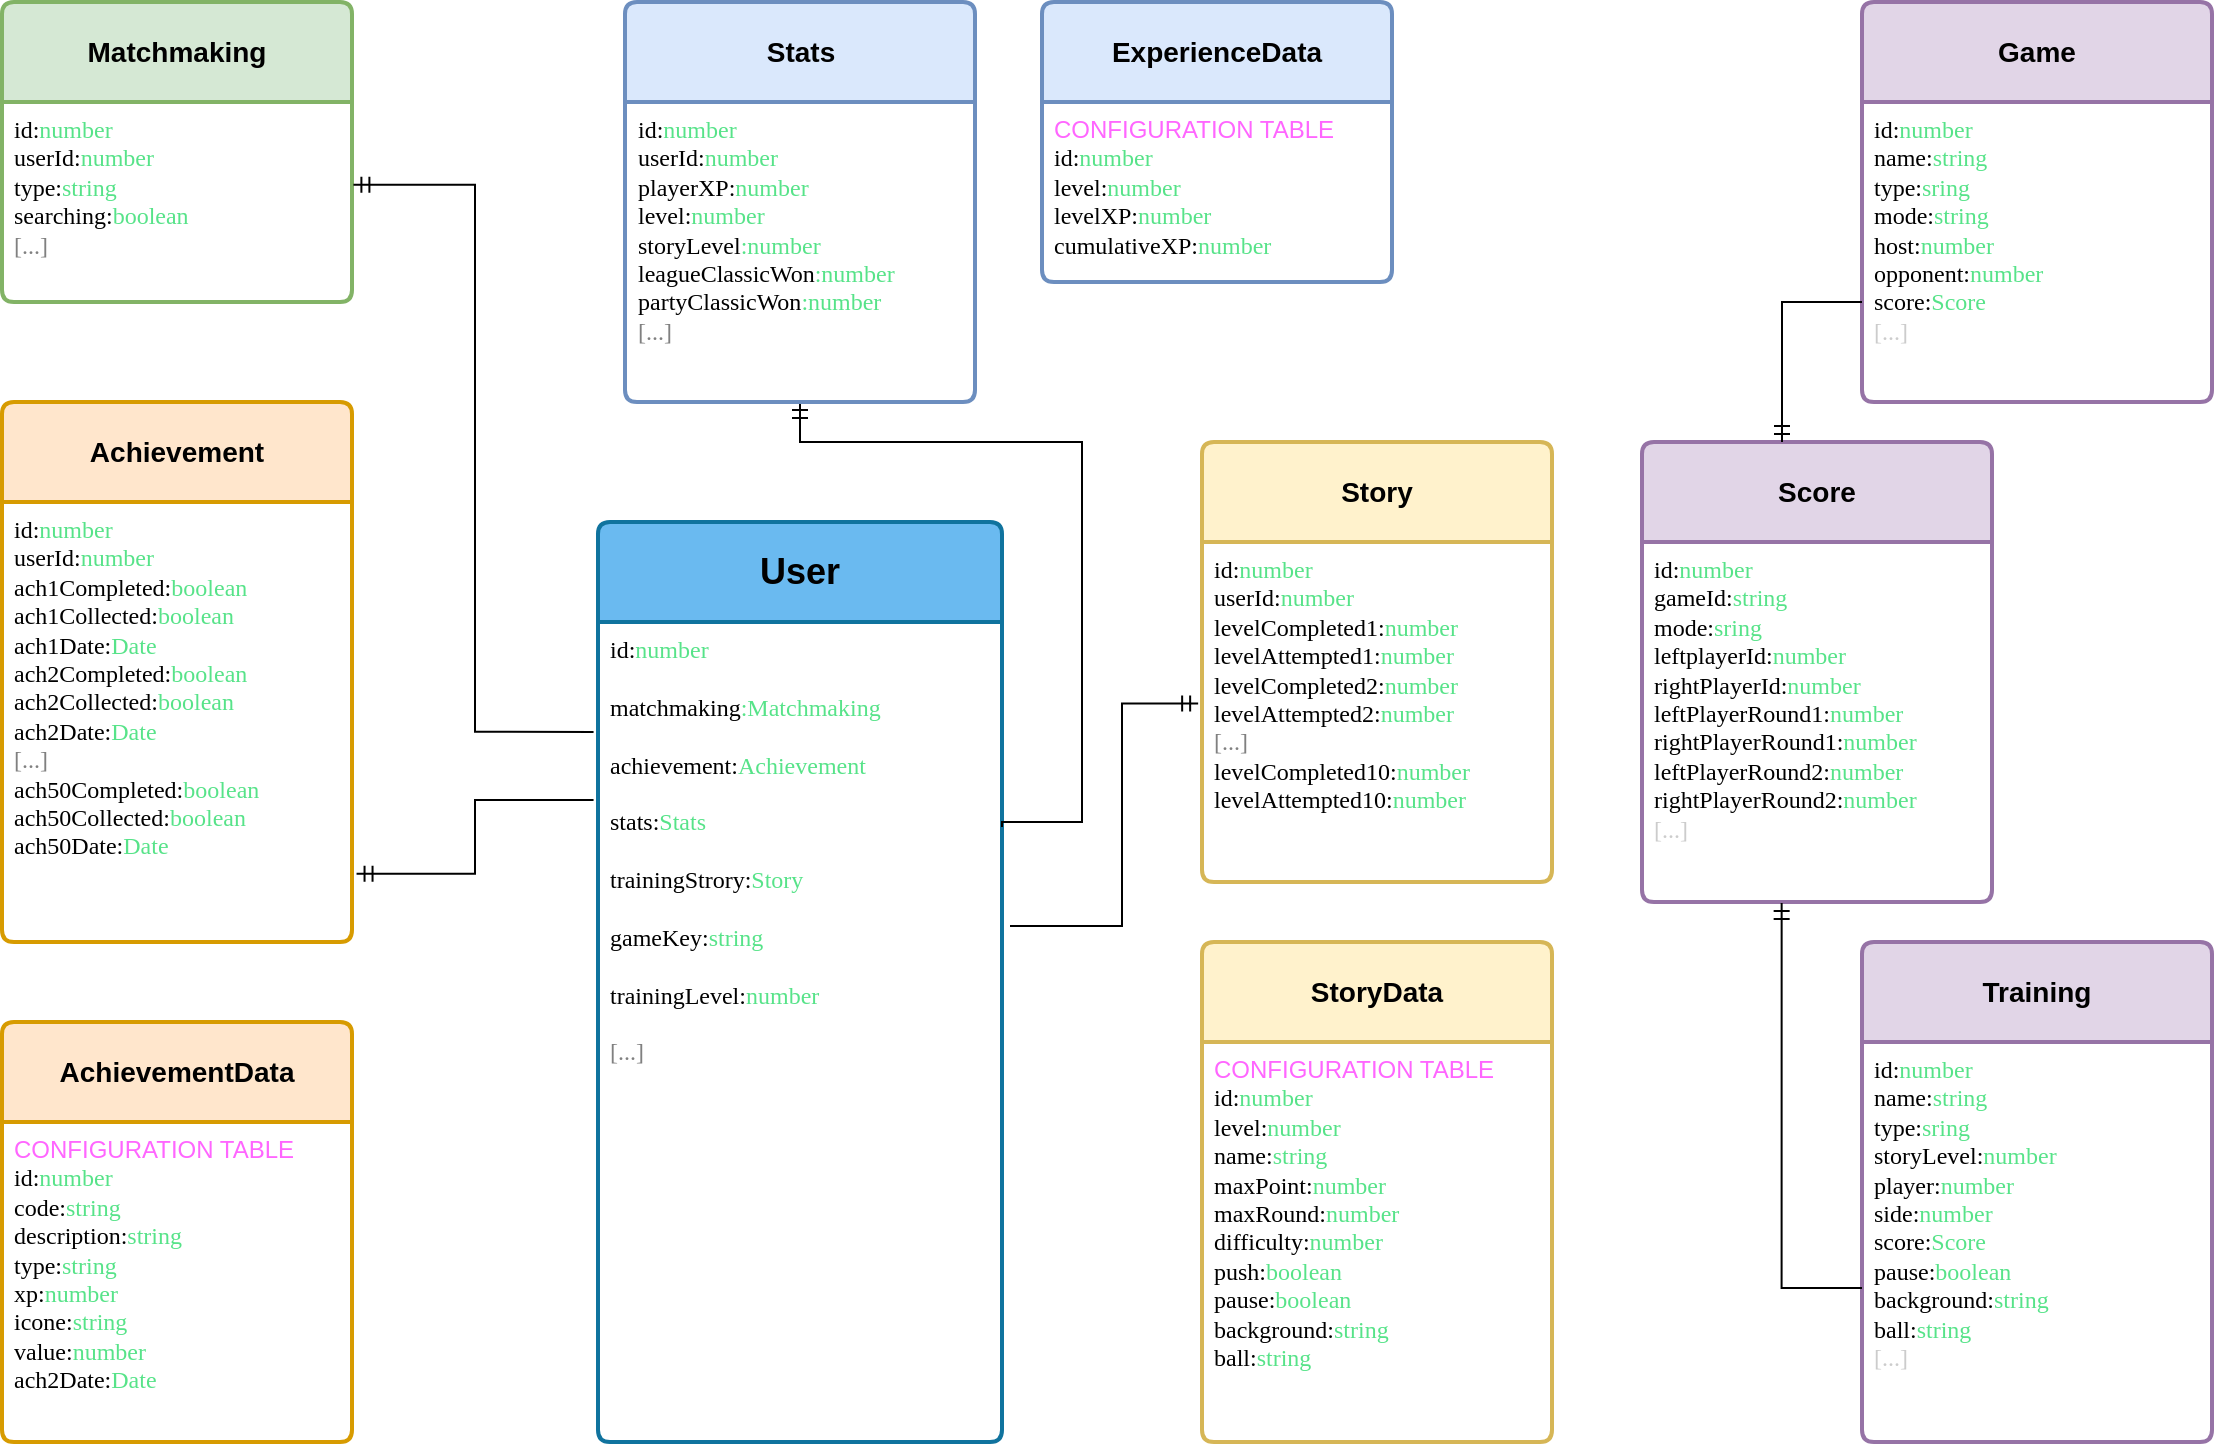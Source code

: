 <mxfile version="21.8.2" type="device">
  <diagram name="Page-1" id="lZIOslRT0oEuY_ROMTBl">
    <mxGraphModel dx="660" dy="1004" grid="1" gridSize="10" guides="1" tooltips="1" connect="1" arrows="1" fold="1" page="1" pageScale="1" pageWidth="1169" pageHeight="827" math="0" shadow="0">
      <root>
        <mxCell id="0" />
        <mxCell id="1" parent="0" />
        <mxCell id="j-FZtMcil6Uh2wWwceDC-28" value="&lt;b&gt;&lt;font style=&quot;font-size: 18px;&quot;&gt;User&lt;/font&gt;&lt;/b&gt;" style="swimlane;childLayout=stackLayout;horizontal=1;startSize=50;horizontalStack=0;rounded=1;fontSize=14;fontStyle=0;strokeWidth=2;resizeParent=0;resizeLast=1;shadow=0;dashed=0;align=center;arcSize=4;whiteSpace=wrap;html=1;fillColor=#6ABAF0;strokeColor=#10739e;" vertex="1" parent="1">
          <mxGeometry x="338" y="300" width="202" height="460" as="geometry">
            <mxRectangle x="425" y="280" width="80" height="50" as="alternateBounds" />
          </mxGeometry>
        </mxCell>
        <mxCell id="j-FZtMcil6Uh2wWwceDC-137" value="" style="edgeStyle=orthogonalEdgeStyle;fontSize=12;html=1;endArrow=ERmandOne;rounded=0;exitX=1;exitY=0.25;exitDx=0;exitDy=0;elbow=vertical;entryX=-0.011;entryY=0.475;entryDx=0;entryDy=0;entryPerimeter=0;" edge="1" parent="j-FZtMcil6Uh2wWwceDC-28" target="j-FZtMcil6Uh2wWwceDC-130">
          <mxGeometry width="100" height="100" relative="1" as="geometry">
            <mxPoint x="206" y="202" as="sourcePoint" />
            <mxPoint x="282" y="60" as="targetPoint" />
            <Array as="points">
              <mxPoint x="262" y="202" />
              <mxPoint x="262" y="91" />
            </Array>
          </mxGeometry>
        </mxCell>
        <mxCell id="j-FZtMcil6Uh2wWwceDC-126" value="" style="edgeStyle=orthogonalEdgeStyle;fontSize=12;html=1;endArrow=ERmandOne;rounded=0;exitX=1;exitY=0.25;exitDx=0;exitDy=0;entryX=0.5;entryY=1;entryDx=0;entryDy=0;elbow=vertical;" edge="1" parent="j-FZtMcil6Uh2wWwceDC-28" source="j-FZtMcil6Uh2wWwceDC-29" target="j-FZtMcil6Uh2wWwceDC-75">
          <mxGeometry width="100" height="100" relative="1" as="geometry">
            <mxPoint x="434" y="101" as="sourcePoint" />
            <mxPoint x="252" y="-180" as="targetPoint" />
            <Array as="points">
              <mxPoint x="202" y="150" />
              <mxPoint x="242" y="150" />
              <mxPoint x="242" y="-40" />
              <mxPoint x="101" y="-40" />
            </Array>
          </mxGeometry>
        </mxCell>
        <mxCell id="j-FZtMcil6Uh2wWwceDC-29" value="&lt;div&gt;&lt;font face=&quot;Lucida Console&quot;&gt;id:&lt;font color=&quot;#57e389&quot;&gt;number&lt;/font&gt;&lt;/font&gt;&lt;/div&gt;&lt;div&gt;&lt;font face=&quot;Lucida Console&quot;&gt;&lt;font color=&quot;#57e389&quot;&gt;&lt;br&gt;&lt;/font&gt;&lt;/font&gt;&lt;/div&gt;&lt;div&gt;&lt;font face=&quot;Lucida Console&quot;&gt;matchmaking&lt;font color=&quot;#57e389&quot;&gt;:Matchmaking&lt;br&gt;&lt;/font&gt;&lt;/font&gt;&lt;/div&gt;&lt;div&gt;&lt;div&gt;&lt;font face=&quot;Lucida Console&quot;&gt;&lt;br&gt;&lt;/font&gt;&lt;/div&gt;&lt;div&gt;&lt;font face=&quot;Lucida Console&quot;&gt;achievement:&lt;font color=&quot;#57e389&quot;&gt;Achievement&lt;/font&gt;&lt;/font&gt;&lt;div&gt;&lt;font face=&quot;Lucida Console&quot;&gt;&lt;br&gt;&lt;/font&gt;&lt;/div&gt;&lt;div&gt;&lt;font face=&quot;Lucida Console&quot;&gt;stats:&lt;font color=&quot;#57e389&quot;&gt;Stats&lt;/font&gt;&lt;/font&gt;&lt;/div&gt;&lt;/div&gt;&lt;/div&gt;&lt;div&gt;&lt;div&gt;&lt;font face=&quot;Lucida Console&quot;&gt;&lt;br&gt;&lt;/font&gt;&lt;/div&gt;&lt;div&gt;&lt;font face=&quot;Lucida Console&quot;&gt;trainingStrory:&lt;font color=&quot;#57e389&quot;&gt;Story&lt;/font&gt;&lt;/font&gt;&lt;/div&gt;&lt;/div&gt;&lt;div&gt;&lt;div&gt;&lt;div&gt;&lt;div&gt;&lt;div&gt;&lt;div&gt;&lt;div&gt;&lt;div&gt;&lt;font face=&quot;Lucida Console&quot;&gt;&lt;br&gt;&lt;/font&gt;&lt;/div&gt;&lt;div&gt;&lt;font face=&quot;Lucida Console&quot;&gt;gameKey:&lt;font color=&quot;#57e389&quot;&gt;string&lt;/font&gt;&lt;/font&gt;&lt;/div&gt;&lt;/div&gt;&lt;/div&gt;&lt;/div&gt;&lt;/div&gt;&lt;/div&gt;&lt;/div&gt;&lt;/div&gt;&lt;div&gt;&lt;div&gt;&lt;div&gt;&lt;div&gt;&lt;font face=&quot;Lucida Console&quot;&gt;&lt;br&gt;&lt;/font&gt;&lt;/div&gt;&lt;div&gt;&lt;font face=&quot;Lucida Console&quot;&gt;trainingLevel:&lt;font color=&quot;#57e389&quot;&gt;number&lt;/font&gt;&lt;/font&gt;&lt;/div&gt;&lt;/div&gt;&lt;/div&gt;&lt;/div&gt;&lt;div&gt;&lt;font face=&quot;Lucida Console&quot; color=&quot;#808080&quot;&gt;&lt;br&gt;&lt;/font&gt;&lt;/div&gt;&lt;div&gt;&lt;font face=&quot;Lucida Console&quot; color=&quot;#808080&quot;&gt;[...]&lt;/font&gt;&lt;font face=&quot;Lucida Console&quot;&gt;&lt;br&gt;&lt;/font&gt;&lt;/div&gt;" style="align=left;strokeColor=none;fillColor=none;spacingLeft=4;fontSize=12;verticalAlign=top;resizable=0;rotatable=0;part=1;html=1;" vertex="1" parent="j-FZtMcil6Uh2wWwceDC-28">
          <mxGeometry y="50" width="202" height="410" as="geometry" />
        </mxCell>
        <mxCell id="j-FZtMcil6Uh2wWwceDC-70" value="&lt;b&gt;Matchmaking&lt;/b&gt;" style="swimlane;childLayout=stackLayout;horizontal=1;startSize=50;horizontalStack=0;rounded=1;fontSize=14;fontStyle=0;strokeWidth=2;resizeParent=0;resizeLast=1;shadow=0;dashed=0;align=center;arcSize=4;whiteSpace=wrap;html=1;fillColor=#d5e8d4;strokeColor=#82b366;" vertex="1" parent="1">
          <mxGeometry x="40" y="40" width="175" height="150" as="geometry">
            <mxRectangle x="425" y="280" width="80" height="50" as="alternateBounds" />
          </mxGeometry>
        </mxCell>
        <mxCell id="j-FZtMcil6Uh2wWwceDC-71" value="&lt;div&gt;&lt;font face=&quot;Lucida Console&quot;&gt;id:&lt;font color=&quot;#57e389&quot;&gt;number&lt;/font&gt;&lt;/font&gt;&lt;/div&gt;&lt;div&gt;&lt;div&gt;&lt;font face=&quot;Lucida Console&quot;&gt;userId:&lt;font color=&quot;#57e389&quot;&gt;number&lt;/font&gt;&lt;/font&gt;&lt;div&gt;&lt;font face=&quot;Lucida Console&quot;&gt;type:&lt;font color=&quot;#57e389&quot;&gt;string&lt;/font&gt;&lt;/font&gt;&lt;/div&gt;&lt;/div&gt;&lt;/div&gt;&lt;div&gt;&lt;div&gt;&lt;font face=&quot;Lucida Console&quot;&gt;searching:&lt;font color=&quot;#57e389&quot;&gt;boolean&lt;/font&gt;&lt;/font&gt;&lt;/div&gt;&lt;div&gt;&lt;font face=&quot;Lucida Console&quot; color=&quot;#808080&quot;&gt;[...]&lt;/font&gt;&lt;font face=&quot;Lucida Console&quot;&gt;&lt;br&gt;&lt;/font&gt;&lt;/div&gt;&lt;/div&gt;" style="align=left;strokeColor=none;fillColor=none;spacingLeft=4;fontSize=12;verticalAlign=top;resizable=0;rotatable=0;part=1;html=1;" vertex="1" parent="j-FZtMcil6Uh2wWwceDC-70">
          <mxGeometry y="50" width="175" height="100" as="geometry" />
        </mxCell>
        <mxCell id="j-FZtMcil6Uh2wWwceDC-74" value="&lt;b&gt;Stats&lt;/b&gt;" style="swimlane;childLayout=stackLayout;horizontal=1;startSize=50;horizontalStack=0;rounded=1;fontSize=14;fontStyle=0;strokeWidth=2;resizeParent=0;resizeLast=1;shadow=0;dashed=0;align=center;arcSize=4;whiteSpace=wrap;html=1;fillColor=#dae8fc;strokeColor=#6c8ebf;" vertex="1" parent="1">
          <mxGeometry x="351.5" y="40" width="175" height="200" as="geometry">
            <mxRectangle x="425" y="280" width="80" height="50" as="alternateBounds" />
          </mxGeometry>
        </mxCell>
        <mxCell id="j-FZtMcil6Uh2wWwceDC-75" value="&lt;div&gt;&lt;font face=&quot;Lucida Console&quot;&gt;id:&lt;font color=&quot;#57e389&quot;&gt;number&lt;/font&gt;&lt;/font&gt;&lt;/div&gt;&lt;div&gt;&lt;div&gt;&lt;font face=&quot;Lucida Console&quot;&gt;userId:&lt;font color=&quot;#57e389&quot;&gt;number&lt;/font&gt;&lt;/font&gt;&lt;div&gt;&lt;font face=&quot;Lucida Console&quot;&gt;playerXP:&lt;font color=&quot;#57e389&quot;&gt;number&lt;/font&gt;&lt;/font&gt;&lt;/div&gt;&lt;/div&gt;&lt;/div&gt;&lt;div&gt;&lt;div&gt;&lt;font face=&quot;Lucida Console&quot;&gt;level:&lt;font color=&quot;#57e389&quot;&gt;number&lt;/font&gt;&lt;/font&gt;&lt;/div&gt;&lt;div&gt;&lt;font face=&quot;Lucida Console&quot;&gt;storyLevel&lt;font color=&quot;#57e389&quot;&gt;:number&lt;br&gt;&lt;/font&gt;&lt;/font&gt;&lt;/div&gt;&lt;div&gt;&lt;font face=&quot;Lucida Console&quot;&gt;leagueClassicWon&lt;font color=&quot;#57e389&quot;&gt;:number&lt;br&gt;&lt;/font&gt;&lt;/font&gt;&lt;/div&gt;&lt;/div&gt;&lt;div&gt;&lt;font face=&quot;Lucida Console&quot;&gt;partyClassicWon&lt;font color=&quot;#57e389&quot;&gt;:number&lt;/font&gt;&lt;/font&gt;&lt;/div&gt;&lt;div&gt;&lt;font face=&quot;Lucida Console&quot; color=&quot;#808080&quot;&gt;[...]&lt;/font&gt;&lt;font face=&quot;Lucida Console&quot;&gt;&lt;br&gt;&lt;/font&gt;&lt;/div&gt;" style="align=left;strokeColor=none;fillColor=none;spacingLeft=4;fontSize=12;verticalAlign=top;resizable=0;rotatable=0;part=1;html=1;" vertex="1" parent="j-FZtMcil6Uh2wWwceDC-74">
          <mxGeometry y="50" width="175" height="150" as="geometry" />
        </mxCell>
        <mxCell id="j-FZtMcil6Uh2wWwceDC-119" value="" style="edgeStyle=orthogonalEdgeStyle;fontSize=12;html=1;endArrow=ERmandOne;rounded=0;exitX=-0.011;exitY=0.134;exitDx=0;exitDy=0;exitPerimeter=0;entryX=1.004;entryY=0.414;entryDx=0;entryDy=0;entryPerimeter=0;" edge="1" parent="1" source="j-FZtMcil6Uh2wWwceDC-29" target="j-FZtMcil6Uh2wWwceDC-71">
          <mxGeometry width="100" height="100" relative="1" as="geometry">
            <mxPoint x="250" y="460" as="sourcePoint" />
            <mxPoint x="250" y="160" as="targetPoint" />
          </mxGeometry>
        </mxCell>
        <mxCell id="j-FZtMcil6Uh2wWwceDC-120" value="&lt;b&gt;Achievement&lt;/b&gt;" style="swimlane;childLayout=stackLayout;horizontal=1;startSize=50;horizontalStack=0;rounded=1;fontSize=14;fontStyle=0;strokeWidth=2;resizeParent=0;resizeLast=1;shadow=0;dashed=0;align=center;arcSize=4;whiteSpace=wrap;html=1;fillColor=#ffe6cc;strokeColor=#d79b00;" vertex="1" parent="1">
          <mxGeometry x="40" y="240" width="175" height="270" as="geometry">
            <mxRectangle x="425" y="280" width="80" height="50" as="alternateBounds" />
          </mxGeometry>
        </mxCell>
        <mxCell id="j-FZtMcil6Uh2wWwceDC-121" value="&lt;div&gt;&lt;font face=&quot;Lucida Console&quot;&gt;id:&lt;font color=&quot;#57e389&quot;&gt;number&lt;/font&gt;&lt;/font&gt;&lt;/div&gt;&lt;div&gt;&lt;div&gt;&lt;font face=&quot;Lucida Console&quot;&gt;userId:&lt;font color=&quot;#57e389&quot;&gt;number&lt;/font&gt;&lt;/font&gt;&lt;div&gt;&lt;font face=&quot;Lucida Console&quot;&gt;ach1Completed:&lt;font color=&quot;#57e389&quot;&gt;boolean&lt;/font&gt;&lt;/font&gt;&lt;/div&gt;&lt;/div&gt;&lt;/div&gt;&lt;div&gt;&lt;div&gt;&lt;div&gt;&lt;font face=&quot;Lucida Console&quot;&gt;ach1Collected:&lt;font color=&quot;#57e389&quot;&gt;boolean&lt;/font&gt;&lt;/font&gt;&lt;/div&gt;&lt;/div&gt;&lt;div&gt;&lt;font face=&quot;Lucida Console&quot;&gt;ach1Date:&lt;font color=&quot;#57e389&quot;&gt;Date&lt;/font&gt;&lt;/font&gt;&lt;/div&gt;&lt;div&gt;&lt;font face=&quot;Lucida Console&quot;&gt;&lt;font color=&quot;#57e389&quot;&gt;&lt;/font&gt;&lt;/font&gt;&lt;div&gt;&lt;font face=&quot;Lucida Console&quot;&gt;ach2Completed:&lt;font color=&quot;#57e389&quot;&gt;boolean&lt;/font&gt;&lt;/font&gt;&lt;/div&gt;&lt;div&gt;&lt;div&gt;&lt;div&gt;&lt;font face=&quot;Lucida Console&quot;&gt;ach2Collected:&lt;font color=&quot;#57e389&quot;&gt;boolean&lt;/font&gt;&lt;/font&gt;&lt;/div&gt;&lt;/div&gt;&lt;div&gt;&lt;font face=&quot;Lucida Console&quot;&gt;ach2Date:&lt;font color=&quot;#57e389&quot;&gt;Date&lt;/font&gt;&lt;/font&gt;&lt;/div&gt;&lt;/div&gt;&lt;/div&gt;&lt;div&gt;&lt;font face=&quot;Lucida Console&quot; color=&quot;#808080&quot;&gt;[...]&lt;/font&gt;&lt;font face=&quot;Lucida Console&quot;&gt;&lt;br&gt;&lt;/font&gt;&lt;/div&gt;&lt;div&gt;&lt;div&gt;&lt;font face=&quot;Lucida Console&quot;&gt;ach50Completed:&lt;font color=&quot;#57e389&quot;&gt;boolean&lt;/font&gt;&lt;/font&gt;&lt;/div&gt;&lt;div&gt;&lt;div&gt;&lt;font face=&quot;Lucida Console&quot;&gt;ach50Collected:&lt;font color=&quot;#57e389&quot;&gt;boolean&lt;/font&gt;&lt;/font&gt;&lt;/div&gt;&lt;/div&gt;&lt;div&gt;&lt;font face=&quot;Lucida Console&quot;&gt;ach50Date:&lt;font color=&quot;#57e389&quot;&gt;Date&lt;/font&gt;&lt;/font&gt;&lt;/div&gt;&lt;/div&gt;&lt;/div&gt;" style="align=left;strokeColor=none;fillColor=none;spacingLeft=4;fontSize=12;verticalAlign=top;resizable=0;rotatable=0;part=1;html=1;" vertex="1" parent="j-FZtMcil6Uh2wWwceDC-120">
          <mxGeometry y="50" width="175" height="220" as="geometry" />
        </mxCell>
        <mxCell id="j-FZtMcil6Uh2wWwceDC-122" value="" style="fontSize=12;html=1;endArrow=ERmandOne;rounded=0;exitX=-0.011;exitY=0.217;exitDx=0;exitDy=0;exitPerimeter=0;entryX=1.013;entryY=0.845;entryDx=0;entryDy=0;entryPerimeter=0;edgeStyle=elbowEdgeStyle;" edge="1" parent="1" source="j-FZtMcil6Uh2wWwceDC-29" target="j-FZtMcil6Uh2wWwceDC-121">
          <mxGeometry width="100" height="100" relative="1" as="geometry">
            <mxPoint x="362" y="701" as="sourcePoint" />
            <mxPoint x="240" y="450" as="targetPoint" />
          </mxGeometry>
        </mxCell>
        <mxCell id="j-FZtMcil6Uh2wWwceDC-123" value="&lt;b&gt;AchievementData&lt;/b&gt;" style="swimlane;childLayout=stackLayout;horizontal=1;startSize=50;horizontalStack=0;rounded=1;fontSize=14;fontStyle=0;strokeWidth=2;resizeParent=0;resizeLast=1;shadow=0;dashed=0;align=center;arcSize=4;whiteSpace=wrap;html=1;fillColor=#ffe6cc;strokeColor=#d79b00;" vertex="1" parent="1">
          <mxGeometry x="40" y="550" width="175" height="210" as="geometry">
            <mxRectangle x="425" y="280" width="80" height="50" as="alternateBounds" />
          </mxGeometry>
        </mxCell>
        <mxCell id="j-FZtMcil6Uh2wWwceDC-124" value="&lt;div&gt;&lt;font color=&quot;#ff66ff&quot;&gt;CONFIGURATION TABLE&lt;/font&gt;&lt;br&gt;&lt;/div&gt;&lt;div&gt;&lt;font face=&quot;Lucida Console&quot;&gt;id:&lt;font color=&quot;#57e389&quot;&gt;number&lt;/font&gt;&lt;/font&gt;&lt;/div&gt;&lt;div&gt;&lt;div&gt;&lt;font face=&quot;Lucida Console&quot;&gt;code:&lt;font color=&quot;#57e389&quot;&gt;string&lt;/font&gt;&lt;/font&gt;&lt;div&gt;&lt;font face=&quot;Lucida Console&quot;&gt;description:&lt;font color=&quot;#57e389&quot;&gt;string&lt;/font&gt;&lt;/font&gt;&lt;/div&gt;&lt;/div&gt;&lt;/div&gt;&lt;div&gt;&lt;div&gt;&lt;div&gt;&lt;font face=&quot;Lucida Console&quot;&gt;type:&lt;font color=&quot;#57e389&quot;&gt;string&lt;/font&gt;&lt;/font&gt;&lt;/div&gt;&lt;/div&gt;&lt;div&gt;&lt;font face=&quot;Lucida Console&quot;&gt;xp:&lt;font color=&quot;#57e389&quot;&gt;number&lt;/font&gt;&lt;/font&gt;&lt;/div&gt;&lt;div&gt;&lt;font face=&quot;Lucida Console&quot;&gt;&lt;font color=&quot;#57e389&quot;&gt;&lt;/font&gt;&lt;/font&gt;&lt;div&gt;&lt;font face=&quot;Lucida Console&quot;&gt;icone:&lt;font color=&quot;#57e389&quot;&gt;string&lt;/font&gt;&lt;/font&gt;&lt;/div&gt;&lt;div&gt;&lt;div&gt;&lt;div&gt;&lt;font face=&quot;Lucida Console&quot;&gt;value:&lt;font color=&quot;#57e389&quot;&gt;number&lt;/font&gt;&lt;/font&gt;&lt;/div&gt;&lt;/div&gt;&lt;div&gt;&lt;font face=&quot;Lucida Console&quot;&gt;ach2Date:&lt;font color=&quot;#57e389&quot;&gt;Date&lt;/font&gt;&lt;/font&gt;&lt;/div&gt;&lt;/div&gt;&lt;/div&gt;&lt;/div&gt;" style="align=left;strokeColor=none;fillColor=none;spacingLeft=4;fontSize=12;verticalAlign=top;resizable=0;rotatable=0;part=1;html=1;" vertex="1" parent="j-FZtMcil6Uh2wWwceDC-123">
          <mxGeometry y="50" width="175" height="160" as="geometry" />
        </mxCell>
        <mxCell id="j-FZtMcil6Uh2wWwceDC-127" value="&lt;b&gt;ExperienceData&lt;/b&gt;" style="swimlane;childLayout=stackLayout;horizontal=1;startSize=50;horizontalStack=0;rounded=1;fontSize=14;fontStyle=0;strokeWidth=2;resizeParent=0;resizeLast=1;shadow=0;dashed=0;align=center;arcSize=4;whiteSpace=wrap;html=1;fillColor=#dae8fc;strokeColor=#6c8ebf;" vertex="1" parent="1">
          <mxGeometry x="560" y="40" width="175" height="140" as="geometry">
            <mxRectangle x="425" y="280" width="80" height="50" as="alternateBounds" />
          </mxGeometry>
        </mxCell>
        <mxCell id="j-FZtMcil6Uh2wWwceDC-128" value="&lt;div&gt;&lt;font color=&quot;#ff66ff&quot;&gt;CONFIGURATION TABLE&lt;/font&gt;&lt;/div&gt;&lt;div&gt;&lt;font face=&quot;Lucida Console&quot;&gt;id:&lt;font color=&quot;#57e389&quot;&gt;number&lt;/font&gt;&lt;/font&gt;&lt;/div&gt;&lt;div&gt;&lt;div&gt;&lt;font face=&quot;Lucida Console&quot;&gt;level:&lt;font color=&quot;#57e389&quot;&gt;number&lt;/font&gt;&lt;/font&gt;&lt;div&gt;&lt;font face=&quot;Lucida Console&quot;&gt;levelXP:&lt;font color=&quot;#57e389&quot;&gt;number&lt;/font&gt;&lt;/font&gt;&lt;/div&gt;&lt;/div&gt;&lt;/div&gt;&lt;div&gt;&lt;div&gt;&lt;font face=&quot;Lucida Console&quot;&gt;cumulativeXP:&lt;font color=&quot;#57e389&quot;&gt;number&lt;/font&gt;&lt;/font&gt;&lt;/div&gt;&lt;/div&gt;" style="align=left;strokeColor=none;fillColor=none;spacingLeft=4;fontSize=12;verticalAlign=top;resizable=0;rotatable=0;part=1;html=1;" vertex="1" parent="j-FZtMcil6Uh2wWwceDC-127">
          <mxGeometry y="50" width="175" height="90" as="geometry" />
        </mxCell>
        <mxCell id="j-FZtMcil6Uh2wWwceDC-129" value="&lt;b&gt;Story&lt;/b&gt;" style="swimlane;childLayout=stackLayout;horizontal=1;startSize=50;horizontalStack=0;rounded=1;fontSize=14;fontStyle=0;strokeWidth=2;resizeParent=0;resizeLast=1;shadow=0;dashed=0;align=center;arcSize=4;whiteSpace=wrap;html=1;fillColor=#fff2cc;strokeColor=#d6b656;" vertex="1" parent="1">
          <mxGeometry x="640" y="260" width="175" height="220" as="geometry">
            <mxRectangle x="425" y="280" width="80" height="50" as="alternateBounds" />
          </mxGeometry>
        </mxCell>
        <mxCell id="j-FZtMcil6Uh2wWwceDC-130" value="&lt;div&gt;&lt;font face=&quot;Lucida Console&quot;&gt;id:&lt;font color=&quot;#57e389&quot;&gt;number&lt;/font&gt;&lt;/font&gt;&lt;/div&gt;&lt;div&gt;&lt;div&gt;&lt;font face=&quot;Lucida Console&quot;&gt;userId:&lt;font color=&quot;#57e389&quot;&gt;number&lt;/font&gt;&lt;/font&gt;&lt;div&gt;&lt;font face=&quot;Lucida Console&quot;&gt;levelCompleted1:&lt;font color=&quot;#57e389&quot;&gt;number&lt;/font&gt;&lt;/font&gt;&lt;/div&gt;&lt;/div&gt;&lt;/div&gt;&lt;div&gt;&lt;div&gt;&lt;font face=&quot;Lucida Console&quot;&gt;levelAttempted1:&lt;font color=&quot;#57e389&quot;&gt;number&lt;/font&gt;&lt;/font&gt;&lt;/div&gt;&lt;div&gt;&lt;div&gt;&lt;font face=&quot;Lucida Console&quot;&gt;levelCompleted2:&lt;font color=&quot;#57e389&quot;&gt;number&lt;/font&gt;&lt;/font&gt;&lt;/div&gt;&lt;div&gt;&lt;font face=&quot;Lucida Console&quot;&gt;levelAttempted2:&lt;font color=&quot;#57e389&quot;&gt;number&lt;/font&gt;&lt;/font&gt;&lt;/div&gt;&lt;/div&gt;&lt;/div&gt;&lt;div&gt;&lt;font face=&quot;Lucida Console&quot; color=&quot;#808080&quot;&gt;[...]&lt;/font&gt;&lt;font face=&quot;Lucida Console&quot;&gt;&lt;br&gt;&lt;/font&gt;&lt;/div&gt;&lt;div&gt;&lt;div&gt;&lt;div&gt;&lt;font face=&quot;Lucida Console&quot;&gt;levelCompleted10:&lt;font color=&quot;#57e389&quot;&gt;number&lt;/font&gt;&lt;/font&gt;&lt;/div&gt;&lt;div&gt;&lt;font face=&quot;Lucida Console&quot;&gt;levelAttempted10:&lt;font color=&quot;#57e389&quot;&gt;number&lt;/font&gt;&lt;/font&gt;&lt;/div&gt;&lt;/div&gt;&lt;/div&gt;" style="align=left;strokeColor=none;fillColor=none;spacingLeft=4;fontSize=12;verticalAlign=top;resizable=0;rotatable=0;part=1;html=1;" vertex="1" parent="j-FZtMcil6Uh2wWwceDC-129">
          <mxGeometry y="50" width="175" height="170" as="geometry" />
        </mxCell>
        <mxCell id="j-FZtMcil6Uh2wWwceDC-133" value="&lt;b&gt;StoryData&lt;/b&gt;" style="swimlane;childLayout=stackLayout;horizontal=1;startSize=50;horizontalStack=0;rounded=1;fontSize=14;fontStyle=0;strokeWidth=2;resizeParent=0;resizeLast=1;shadow=0;dashed=0;align=center;arcSize=4;whiteSpace=wrap;html=1;fillColor=#fff2cc;strokeColor=#d6b656;" vertex="1" parent="1">
          <mxGeometry x="640" y="510" width="175" height="250" as="geometry">
            <mxRectangle x="425" y="280" width="80" height="50" as="alternateBounds" />
          </mxGeometry>
        </mxCell>
        <mxCell id="j-FZtMcil6Uh2wWwceDC-134" value="&lt;div&gt;&lt;font color=&quot;#ff66ff&quot;&gt;CONFIGURATION TABLE&lt;/font&gt;&lt;/div&gt;&lt;div&gt;&lt;font face=&quot;Lucida Console&quot;&gt;id:&lt;font color=&quot;#57e389&quot;&gt;number&lt;/font&gt;&lt;/font&gt;&lt;/div&gt;&lt;div&gt;&lt;div&gt;&lt;font face=&quot;Lucida Console&quot;&gt;level:&lt;font color=&quot;#57e389&quot;&gt;number&lt;/font&gt;&lt;/font&gt;&lt;div&gt;&lt;font face=&quot;Lucida Console&quot;&gt;name:&lt;font color=&quot;#57e389&quot;&gt;string&lt;/font&gt;&lt;/font&gt;&lt;/div&gt;&lt;/div&gt;&lt;/div&gt;&lt;div&gt;&lt;div&gt;&lt;font face=&quot;Lucida Console&quot;&gt;maxPoint:&lt;font color=&quot;#57e389&quot;&gt;number&lt;/font&gt;&lt;/font&gt;&lt;/div&gt;&lt;div&gt;&lt;div&gt;&lt;font face=&quot;Lucida Console&quot;&gt;maxRound:&lt;font color=&quot;#57e389&quot;&gt;number&lt;/font&gt;&lt;/font&gt;&lt;/div&gt;&lt;div&gt;&lt;font face=&quot;Lucida Console&quot;&gt;difficulty:&lt;font color=&quot;#57e389&quot;&gt;number&lt;/font&gt;&lt;/font&gt;&lt;/div&gt;&lt;/div&gt;&lt;/div&gt;&lt;div&gt;&lt;font face=&quot;Lucida Console&quot;&gt;push:&lt;font color=&quot;#57e389&quot;&gt;boolean&lt;/font&gt;&lt;/font&gt;&lt;/div&gt;&lt;div&gt;&lt;div&gt;&lt;font face=&quot;Lucida Console&quot;&gt;pause:&lt;font color=&quot;#57e389&quot;&gt;boolean&lt;/font&gt;&lt;/font&gt;&lt;/div&gt;&lt;/div&gt;&lt;div&gt;&lt;div&gt;&lt;div&gt;&lt;font face=&quot;Lucida Console&quot;&gt;background:&lt;font color=&quot;#57e389&quot;&gt;string&lt;/font&gt;&lt;/font&gt;&lt;/div&gt;&lt;div&gt;&lt;div&gt;&lt;div&gt;&lt;div&gt;&lt;font face=&quot;Lucida Console&quot;&gt;ball:&lt;font color=&quot;#57e389&quot;&gt;string&lt;/font&gt;&lt;/font&gt;&lt;/div&gt;&lt;/div&gt;&lt;/div&gt;&lt;/div&gt;&lt;/div&gt;&lt;/div&gt;" style="align=left;strokeColor=none;fillColor=none;spacingLeft=4;fontSize=12;verticalAlign=top;resizable=0;rotatable=0;part=1;html=1;" vertex="1" parent="j-FZtMcil6Uh2wWwceDC-133">
          <mxGeometry y="50" width="175" height="200" as="geometry" />
        </mxCell>
        <mxCell id="j-FZtMcil6Uh2wWwceDC-139" value="&lt;b&gt;Training&lt;/b&gt;" style="swimlane;childLayout=stackLayout;horizontal=1;startSize=50;horizontalStack=0;rounded=1;fontSize=14;fontStyle=0;strokeWidth=2;resizeParent=0;resizeLast=1;shadow=0;dashed=0;align=center;arcSize=4;whiteSpace=wrap;html=1;fillColor=#e1d5e7;strokeColor=#9673a6;" vertex="1" parent="1">
          <mxGeometry x="970" y="510" width="175" height="250" as="geometry">
            <mxRectangle x="425" y="280" width="80" height="50" as="alternateBounds" />
          </mxGeometry>
        </mxCell>
        <mxCell id="j-FZtMcil6Uh2wWwceDC-140" value="&lt;div&gt;&lt;font face=&quot;Lucida Console&quot;&gt;id:&lt;font color=&quot;#57e389&quot;&gt;number&lt;/font&gt;&lt;/font&gt;&lt;/div&gt;&lt;div&gt;&lt;div&gt;&lt;font face=&quot;Lucida Console&quot;&gt;name:&lt;font color=&quot;#57e389&quot;&gt;string&lt;/font&gt;&lt;/font&gt;&lt;div&gt;&lt;font face=&quot;Lucida Console&quot;&gt;type:&lt;font color=&quot;#57e389&quot;&gt;sring&lt;/font&gt;&lt;/font&gt;&lt;/div&gt;&lt;/div&gt;&lt;/div&gt;&lt;div&gt;&lt;div&gt;&lt;font face=&quot;Lucida Console&quot;&gt;storyLevel:&lt;font color=&quot;#57e389&quot;&gt;number&lt;/font&gt;&lt;/font&gt;&lt;/div&gt;&lt;div&gt;&lt;div&gt;&lt;font face=&quot;Lucida Console&quot;&gt;player:&lt;font color=&quot;#57e389&quot;&gt;number&lt;/font&gt;&lt;/font&gt;&lt;/div&gt;&lt;div&gt;&lt;font face=&quot;Lucida Console&quot;&gt;side:&lt;font color=&quot;#57e389&quot;&gt;number&lt;/font&gt;&lt;/font&gt;&lt;/div&gt;&lt;/div&gt;&lt;/div&gt;&lt;div&gt;&lt;font face=&quot;Lucida Console&quot;&gt;score:&lt;font color=&quot;#57e389&quot;&gt;Score&lt;/font&gt;&lt;/font&gt;&lt;/div&gt;&lt;div&gt;&lt;div&gt;&lt;font face=&quot;Lucida Console&quot;&gt;pause:&lt;font color=&quot;#57e389&quot;&gt;boolean&lt;/font&gt;&lt;/font&gt;&lt;/div&gt;&lt;/div&gt;&lt;div&gt;&lt;div&gt;&lt;div&gt;&lt;font face=&quot;Lucida Console&quot;&gt;background:&lt;font color=&quot;#57e389&quot;&gt;string&lt;/font&gt;&lt;/font&gt;&lt;/div&gt;&lt;div&gt;&lt;div&gt;&lt;div&gt;&lt;div&gt;&lt;font face=&quot;Lucida Console&quot;&gt;ball:&lt;font color=&quot;#57e389&quot;&gt;string&lt;/font&gt;&lt;/font&gt;&lt;/div&gt;&lt;div&gt;&lt;font color=&quot;#cccccc&quot; face=&quot;Lucida Console&quot;&gt;[...]&lt;br&gt;&lt;/font&gt;&lt;/div&gt;&lt;/div&gt;&lt;/div&gt;&lt;/div&gt;&lt;/div&gt;&lt;/div&gt;" style="align=left;strokeColor=none;fillColor=none;spacingLeft=4;fontSize=12;verticalAlign=top;resizable=0;rotatable=0;part=1;html=1;" vertex="1" parent="j-FZtMcil6Uh2wWwceDC-139">
          <mxGeometry y="50" width="175" height="200" as="geometry" />
        </mxCell>
        <mxCell id="j-FZtMcil6Uh2wWwceDC-141" value="&lt;b&gt;Score&lt;/b&gt;" style="swimlane;childLayout=stackLayout;horizontal=1;startSize=50;horizontalStack=0;rounded=1;fontSize=14;fontStyle=0;strokeWidth=2;resizeParent=0;resizeLast=1;shadow=0;dashed=0;align=center;arcSize=4;whiteSpace=wrap;html=1;fillColor=#e1d5e7;strokeColor=#9673a6;" vertex="1" parent="1">
          <mxGeometry x="860" y="260" width="175" height="230" as="geometry">
            <mxRectangle x="425" y="280" width="80" height="50" as="alternateBounds" />
          </mxGeometry>
        </mxCell>
        <mxCell id="j-FZtMcil6Uh2wWwceDC-142" value="&lt;div&gt;&lt;font face=&quot;Lucida Console&quot;&gt;id:&lt;font color=&quot;#57e389&quot;&gt;number&lt;/font&gt;&lt;/font&gt;&lt;/div&gt;&lt;div&gt;&lt;div&gt;&lt;font face=&quot;Lucida Console&quot;&gt;gameId:&lt;font color=&quot;#57e389&quot;&gt;string&lt;/font&gt;&lt;/font&gt;&lt;div&gt;&lt;font face=&quot;Lucida Console&quot;&gt;mode:&lt;font color=&quot;#57e389&quot;&gt;sring&lt;/font&gt;&lt;/font&gt;&lt;/div&gt;&lt;/div&gt;&lt;/div&gt;&lt;div&gt;&lt;div&gt;&lt;font face=&quot;Lucida Console&quot;&gt;leftplayerId:&lt;font color=&quot;#57e389&quot;&gt;number&lt;/font&gt;&lt;/font&gt;&lt;/div&gt;&lt;div&gt;&lt;div&gt;&lt;font face=&quot;Lucida Console&quot;&gt;rightPlayerId:&lt;font color=&quot;#57e389&quot;&gt;number&lt;/font&gt;&lt;/font&gt;&lt;/div&gt;&lt;div&gt;&lt;font face=&quot;Lucida Console&quot;&gt;leftPlayerRound1:&lt;font color=&quot;#57e389&quot;&gt;number&lt;/font&gt;&lt;/font&gt;&lt;/div&gt;&lt;div&gt;&lt;div&gt;&lt;font face=&quot;Lucida Console&quot;&gt;rightPlayerRound1:&lt;font color=&quot;#57e389&quot;&gt;number&lt;/font&gt;&lt;/font&gt;&lt;/div&gt;&lt;div&gt;&lt;div&gt;&lt;font face=&quot;Lucida Console&quot;&gt;leftPlayerRound2:&lt;font color=&quot;#57e389&quot;&gt;number&lt;/font&gt;&lt;/font&gt;&lt;/div&gt;&lt;div&gt;&lt;div&gt;&lt;font face=&quot;Lucida Console&quot;&gt;rightPlayerRound2:&lt;font color=&quot;#57e389&quot;&gt;number&lt;/font&gt;&lt;/font&gt;&lt;/div&gt;&lt;/div&gt;&lt;/div&gt;&lt;/div&gt;&lt;/div&gt;&lt;/div&gt;&lt;div&gt;&lt;div&gt;&lt;div&gt;&lt;div&gt;&lt;div&gt;&lt;div&gt;&lt;font color=&quot;#cccccc&quot; face=&quot;Lucida Console&quot;&gt;[...]&lt;br&gt;&lt;/font&gt;&lt;/div&gt;&lt;/div&gt;&lt;/div&gt;&lt;/div&gt;&lt;/div&gt;&lt;/div&gt;" style="align=left;strokeColor=none;fillColor=none;spacingLeft=4;fontSize=12;verticalAlign=top;resizable=0;rotatable=0;part=1;html=1;" vertex="1" parent="j-FZtMcil6Uh2wWwceDC-141">
          <mxGeometry y="50" width="175" height="180" as="geometry" />
        </mxCell>
        <mxCell id="j-FZtMcil6Uh2wWwceDC-144" value="" style="edgeStyle=orthogonalEdgeStyle;fontSize=12;html=1;endArrow=ERmandOne;rounded=0;elbow=vertical;entryX=0.399;entryY=1.003;entryDx=0;entryDy=0;entryPerimeter=0;" edge="1" parent="1" target="j-FZtMcil6Uh2wWwceDC-142">
          <mxGeometry width="100" height="100" relative="1" as="geometry">
            <mxPoint x="970" y="683" as="sourcePoint" />
            <mxPoint x="891" y="490" as="targetPoint" />
            <Array as="points">
              <mxPoint x="930" y="683" />
            </Array>
          </mxGeometry>
        </mxCell>
        <mxCell id="j-FZtMcil6Uh2wWwceDC-145" value="&lt;b&gt;Game&lt;/b&gt;" style="swimlane;childLayout=stackLayout;horizontal=1;startSize=50;horizontalStack=0;rounded=1;fontSize=14;fontStyle=0;strokeWidth=2;resizeParent=0;resizeLast=1;shadow=0;dashed=0;align=center;arcSize=4;whiteSpace=wrap;html=1;fillColor=#e1d5e7;strokeColor=#9673a6;" vertex="1" parent="1">
          <mxGeometry x="970" y="40" width="175" height="200" as="geometry">
            <mxRectangle x="425" y="280" width="80" height="50" as="alternateBounds" />
          </mxGeometry>
        </mxCell>
        <mxCell id="j-FZtMcil6Uh2wWwceDC-146" value="&lt;div&gt;&lt;font face=&quot;Lucida Console&quot;&gt;id:&lt;font color=&quot;#57e389&quot;&gt;number&lt;/font&gt;&lt;/font&gt;&lt;/div&gt;&lt;div&gt;&lt;div&gt;&lt;font face=&quot;Lucida Console&quot;&gt;name:&lt;font color=&quot;#57e389&quot;&gt;string&lt;/font&gt;&lt;/font&gt;&lt;div&gt;&lt;font face=&quot;Lucida Console&quot;&gt;type:&lt;font color=&quot;#57e389&quot;&gt;sring&lt;/font&gt;&lt;/font&gt;&lt;/div&gt;&lt;/div&gt;&lt;/div&gt;&lt;div&gt;&lt;div&gt;&lt;font face=&quot;Lucida Console&quot;&gt;mode:&lt;font color=&quot;#57e389&quot;&gt;string&lt;/font&gt;&lt;/font&gt;&lt;/div&gt;&lt;div&gt;&lt;div&gt;&lt;font face=&quot;Lucida Console&quot;&gt;host:&lt;font color=&quot;#57e389&quot;&gt;number&lt;/font&gt;&lt;/font&gt;&lt;/div&gt;&lt;div&gt;&lt;font face=&quot;Lucida Console&quot;&gt;opponent:&lt;font color=&quot;#57e389&quot;&gt;number&lt;/font&gt;&lt;/font&gt;&lt;/div&gt;&lt;/div&gt;&lt;/div&gt;&lt;div&gt;&lt;font face=&quot;Lucida Console&quot;&gt;score:&lt;font color=&quot;#57e389&quot;&gt;Score&lt;/font&gt;&lt;/font&gt;&lt;/div&gt;&lt;div&gt;&lt;div&gt;&lt;div&gt;&lt;div&gt;&lt;div&gt;&lt;div&gt;&lt;font color=&quot;#cccccc&quot; face=&quot;Lucida Console&quot;&gt;[...]&lt;br&gt;&lt;/font&gt;&lt;/div&gt;&lt;/div&gt;&lt;/div&gt;&lt;/div&gt;&lt;/div&gt;&lt;/div&gt;" style="align=left;strokeColor=none;fillColor=none;spacingLeft=4;fontSize=12;verticalAlign=top;resizable=0;rotatable=0;part=1;html=1;" vertex="1" parent="j-FZtMcil6Uh2wWwceDC-145">
          <mxGeometry y="50" width="175" height="150" as="geometry" />
        </mxCell>
        <mxCell id="j-FZtMcil6Uh2wWwceDC-147" value="" style="edgeStyle=orthogonalEdgeStyle;fontSize=12;html=1;endArrow=ERmandOne;rounded=0;elbow=vertical;" edge="1" parent="1" target="j-FZtMcil6Uh2wWwceDC-141">
          <mxGeometry width="100" height="100" relative="1" as="geometry">
            <mxPoint x="970" y="190" as="sourcePoint" />
            <mxPoint x="890" y="33.98" as="targetPoint" />
            <Array as="points">
              <mxPoint x="970" y="190" />
              <mxPoint x="930" y="190" />
            </Array>
          </mxGeometry>
        </mxCell>
      </root>
    </mxGraphModel>
  </diagram>
</mxfile>
